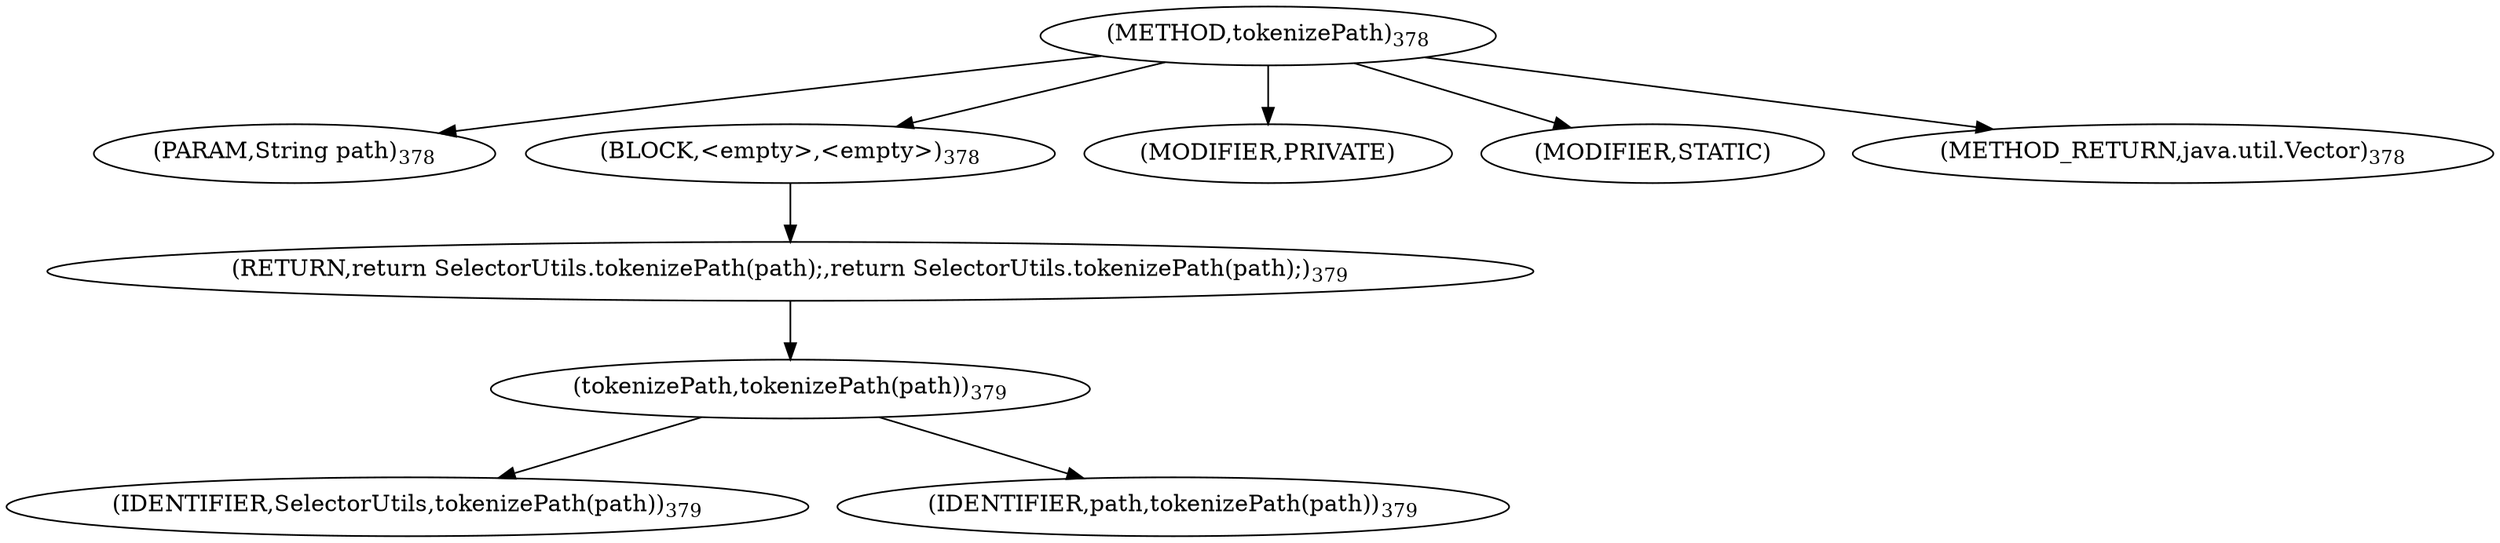 digraph "tokenizePath" {  
"249" [label = <(METHOD,tokenizePath)<SUB>378</SUB>> ]
"250" [label = <(PARAM,String path)<SUB>378</SUB>> ]
"251" [label = <(BLOCK,&lt;empty&gt;,&lt;empty&gt;)<SUB>378</SUB>> ]
"252" [label = <(RETURN,return SelectorUtils.tokenizePath(path);,return SelectorUtils.tokenizePath(path);)<SUB>379</SUB>> ]
"253" [label = <(tokenizePath,tokenizePath(path))<SUB>379</SUB>> ]
"254" [label = <(IDENTIFIER,SelectorUtils,tokenizePath(path))<SUB>379</SUB>> ]
"255" [label = <(IDENTIFIER,path,tokenizePath(path))<SUB>379</SUB>> ]
"256" [label = <(MODIFIER,PRIVATE)> ]
"257" [label = <(MODIFIER,STATIC)> ]
"258" [label = <(METHOD_RETURN,java.util.Vector)<SUB>378</SUB>> ]
  "249" -> "250" 
  "249" -> "251" 
  "249" -> "256" 
  "249" -> "257" 
  "249" -> "258" 
  "251" -> "252" 
  "252" -> "253" 
  "253" -> "254" 
  "253" -> "255" 
}
